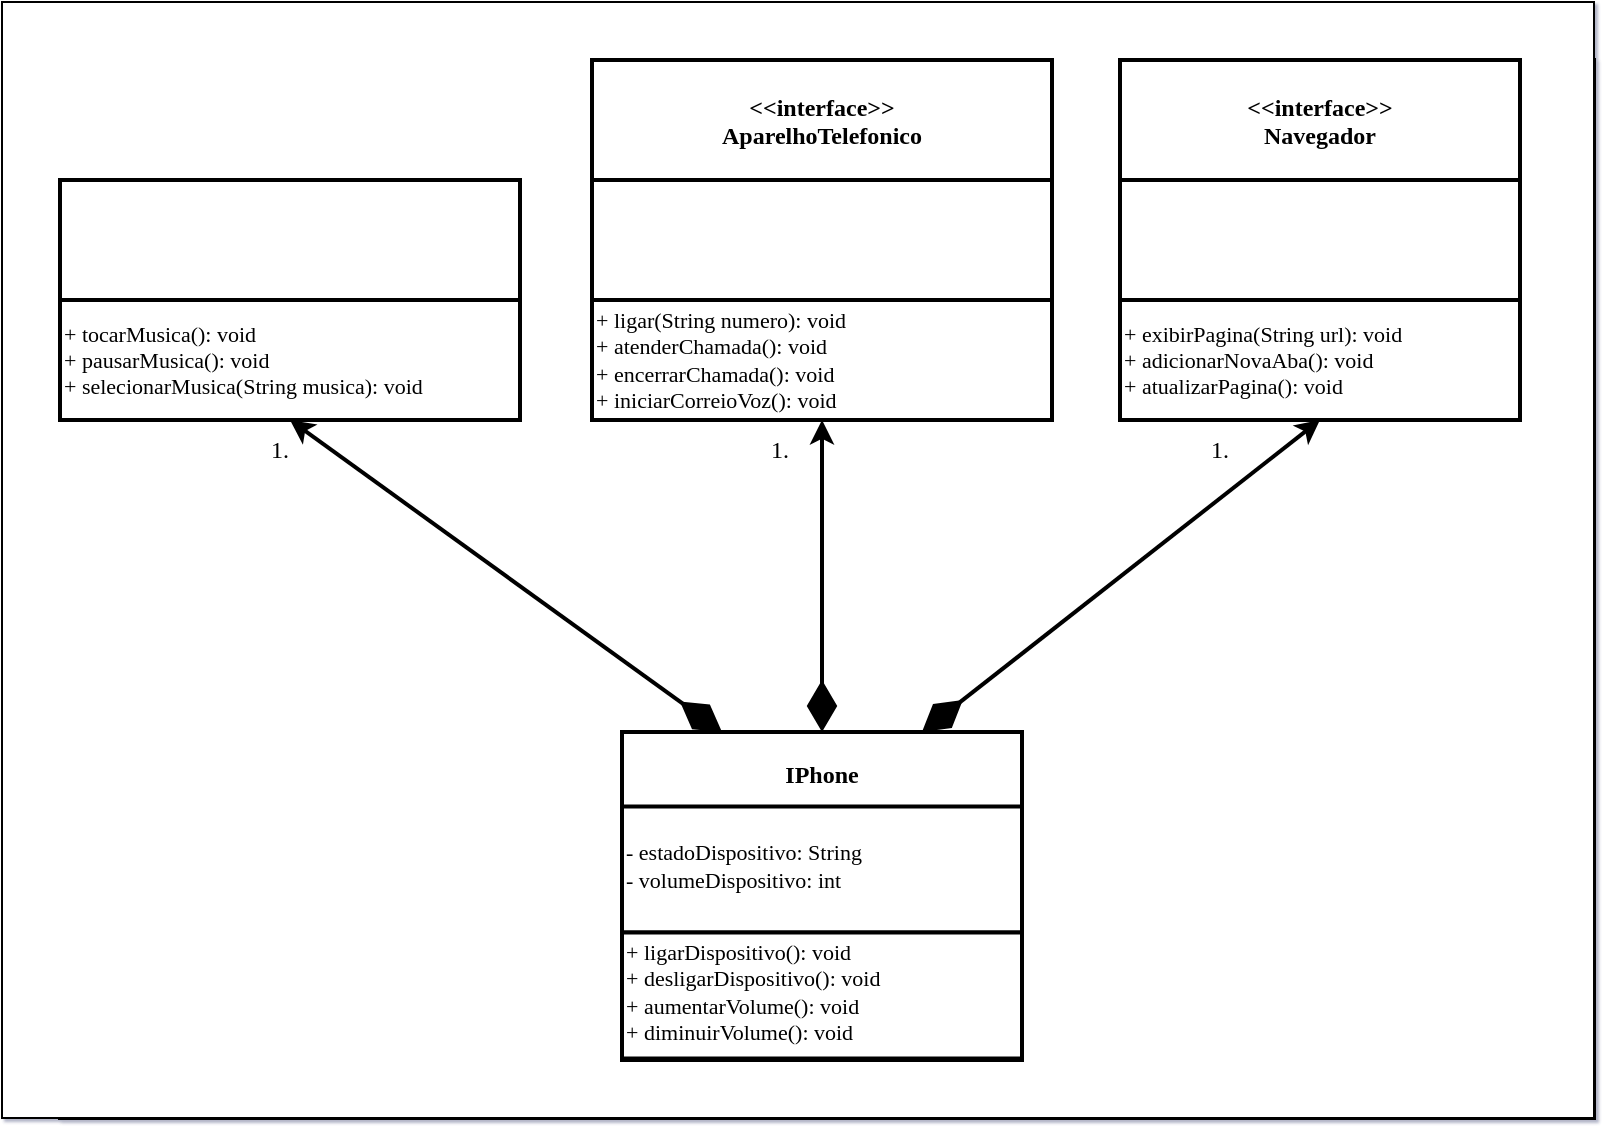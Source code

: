 <mxfile>
    <diagram id="qJbw2j9B7ppGZLjYoXpy" name="Página-1">
        <mxGraphModel dx="552" dy="475" grid="0" gridSize="10" guides="1" tooltips="1" connect="1" arrows="1" fold="1" page="1" pageScale="1" pageWidth="827" pageHeight="1169" background="#ffffff" math="0" shadow="1">
            <root>
                <mxCell id="0"/>
                <mxCell id="1" parent="0"/>
                <mxCell id="2" value="&lt;&lt;interface&gt;&gt;&#10;ReprodutorMusical" style="swimlane;startSize=60;fontStyle=1;fillColor=#FFFFFF;strokeColor=#000000;fontColor=#000000;fontFamily=Tahoma;strokeWidth=2;" parent="1" vertex="1">
                    <mxGeometry x="49" y="335" width="767" height="529" as="geometry"/>
                </mxCell>
                <mxCell id="47" value="" style="rounded=0;whiteSpace=wrap;html=1;fillColor=#FFFFFF;" vertex="1" parent="2">
                    <mxGeometry x="-29" y="-29" width="796" height="558" as="geometry"/>
                </mxCell>
                <mxCell id="17" value="&lt;span style=&quot;color: rgba(0, 0, 0, 0); font-family: monospace; font-size: 0px; text-align: start;&quot;&gt;%3CmxGraphModel%3E%3Croot%3E%3CmxCell%20id%3D%220%22%2F%3E%3CmxCell%20id%3D%221%22%20parent%3D%220%22%2F%3E%3CmxCell%20id%3D%222%22%20value%3D%22%26lt%3B%26lt%3Binterface%26gt%3B%26gt%3B%26%2310%3BNavegador%22%20style%3D%22swimlane%3BstartSize%3D60%3BfontStyle%3D1%3BfillColor%3D%23f9f7ed%3BstrokeColor%3D%2336393d%3BfontColor%3D%23000000%3BfontFamily%3DTahoma%3B%22%20vertex%3D%221%22%20parent%3D%221%22%3E%3CmxGeometry%20x%3D%22520%22%20y%3D%2240%22%20width%3D%22200%22%20height%3D%22180%22%20as%3D%22geometry%22%2F%3E%3C%2FmxCell%3E%3C%2Froot%3E%3C%2FmxGraphModel%3E&lt;/span&gt;" style="rounded=0;whiteSpace=wrap;html=1;fontFamily=Tahoma;fillColor=#FFFFFF;strokeColor=#000000;strokeWidth=2;" parent="2" vertex="1">
                    <mxGeometry y="120" width="230" height="60" as="geometry"/>
                </mxCell>
                <mxCell id="15" value="&lt;span style=&quot;font-family: monospace; font-size: 0px; text-align: start; background-color: rgb(0, 0, 0);&quot;&gt;&lt;font&gt;ttttt&lt;/font&gt;&lt;/span&gt;" style="rounded=0;whiteSpace=wrap;html=1;fontFamily=Tahoma;fillColor=#FFFFFF;strokeColor=#000000;strokeWidth=2;fontColor=#000000;" parent="2" vertex="1">
                    <mxGeometry y="60" width="230" height="60" as="geometry"/>
                </mxCell>
                <mxCell id="35" value="+ tocarMusica(): void&lt;br style=&quot;font-size: 11px;&quot;&gt;+ pausarMusica(): void&lt;br style=&quot;font-size: 11px;&quot;&gt;+ selecionarMusica(String musica): void&amp;nbsp;" style="text;html=1;strokeColor=none;fillColor=none;align=left;verticalAlign=middle;whiteSpace=wrap;rounded=0;labelBackgroundColor=none;strokeWidth=2;fontFamily=Tahoma;fontColor=#000000;fontSize=11;" parent="2" vertex="1">
                    <mxGeometry y="120" width="230" height="60" as="geometry"/>
                </mxCell>
                <mxCell id="4" value="&lt;&lt;interface&gt;&gt;&#10;AparelhoTelefonico" style="swimlane;startSize=60;fontStyle=1;fillColor=#FFFFFF;strokeColor=#000000;fontColor=#000000;fontFamily=Tahoma;strokeWidth=2;" parent="1" vertex="1">
                    <mxGeometry x="315" y="335" width="230" height="180" as="geometry"/>
                </mxCell>
                <mxCell id="18" value="&lt;span style=&quot;color: rgba(0, 0, 0, 0); font-family: monospace; font-size: 0px; text-align: start;&quot;&gt;%3CmxGraphModel%3E%3Croot%3E%3CmxCell%20id%3D%220%22%2F%3E%3CmxCell%20id%3D%221%22%20parent%3D%220%22%2F%3E%3CmxCell%20id%3D%222%22%20value%3D%22%26lt%3B%26lt%3Binterface%26gt%3B%26gt%3B%26%2310%3BNavegador%22%20style%3D%22swimlane%3BstartSize%3D60%3BfontStyle%3D1%3BfillColor%3D%23f9f7ed%3BstrokeColor%3D%2336393d%3BfontColor%3D%23000000%3BfontFamily%3DTahoma%3B%22%20vertex%3D%221%22%20parent%3D%221%22%3E%3CmxGeometry%20x%3D%22520%22%20y%3D%2240%22%20width%3D%22200%22%20height%3D%22180%22%20as%3D%22geometry%22%2F%3E%3C%2FmxCell%3E%3C%2Froot%3E%3C%2FmxGraphModel%3E&lt;/span&gt;" style="rounded=0;whiteSpace=wrap;html=1;fontFamily=Tahoma;fillColor=#FFFFFF;strokeColor=#000000;strokeWidth=2;" parent="4" vertex="1">
                    <mxGeometry y="60" width="230" height="60" as="geometry"/>
                </mxCell>
                <mxCell id="19" value="&lt;span style=&quot;color: rgba(0, 0, 0, 0); font-family: monospace; font-size: 0px; text-align: start;&quot;&gt;%3CmxGraphModel%3E%3Croot%3E%3CmxCell%20id%3D%220%22%2F%3E%3CmxCell%20id%3D%221%22%20parent%3D%220%22%2F%3E%3CmxCell%20id%3D%222%22%20value%3D%22%26lt%3B%26lt%3Binterface%26gt%3B%26gt%3B%26%2310%3BNavegador%22%20style%3D%22swimlane%3BstartSize%3D60%3BfontStyle%3D1%3BfillColor%3D%23f9f7ed%3BstrokeColor%3D%2336393d%3BfontColor%3D%23000000%3BfontFamily%3DTahoma%3B%22%20vertex%3D%221%22%20parent%3D%221%22%3E%3CmxGeometry%20x%3D%22520%22%20y%3D%2240%22%20width%3D%22200%22%20height%3D%22180%22%20as%3D%22geometry%22%2F%3E%3C%2FmxCell%3E%3C%2Froot%3E%3C%2FmxGraphModel%3E&lt;/span&gt;" style="rounded=0;whiteSpace=wrap;html=1;fontFamily=Tahoma;fillColor=#FFFFFF;strokeColor=#000000;strokeWidth=2;" parent="4" vertex="1">
                    <mxGeometry y="120" width="230" height="60" as="geometry"/>
                </mxCell>
                <mxCell id="36" value="+ ligar(String numero): void&lt;br style=&quot;font-size: 11px;&quot;&gt;+ atenderChamada(): void&lt;br style=&quot;font-size: 11px;&quot;&gt;+ encerrarChamada(): void&lt;br style=&quot;font-size: 11px;&quot;&gt;+ iniciarCorreioVoz(): void&amp;nbsp;" style="text;html=1;strokeColor=none;fillColor=none;align=left;verticalAlign=middle;whiteSpace=wrap;rounded=0;labelBackgroundColor=none;strokeWidth=2;fontFamily=Tahoma;fontColor=#000000;fontSize=11;" parent="4" vertex="1">
                    <mxGeometry y="120" width="230" height="60" as="geometry"/>
                </mxCell>
                <mxCell id="5" value="&lt;&lt;interface&gt;&gt;&#10;Navegador" style="swimlane;startSize=60;fontStyle=1;fillColor=#FFFFFF;strokeColor=#000000;fontColor=#000000;fontFamily=Tahoma;strokeWidth=2;" parent="1" vertex="1">
                    <mxGeometry x="579" y="335" width="200" height="180" as="geometry"/>
                </mxCell>
                <mxCell id="20" value="&lt;span style=&quot;color: rgba(0, 0, 0, 0); font-family: monospace; font-size: 0px; text-align: start;&quot;&gt;%3CmxGraphModel%3E%3Croot%3E%3CmxCell%20id%3D%220%22%2F%3E%3CmxCell%20id%3D%221%22%20parent%3D%220%22%2F%3E%3CmxCell%20id%3D%222%22%20value%3D%22%26lt%3B%26lt%3Binterface%26gt%3B%26gt%3B%26%2310%3BNavegador%22%20style%3D%22swimlane%3BstartSize%3D60%3BfontStyle%3D1%3BfillColor%3D%23f9f7ed%3BstrokeColor%3D%2336393d%3BfontColor%3D%23000000%3BfontFamily%3DTahoma%3B%22%20vertex%3D%221%22%20parent%3D%221%22%3E%3CmxGeometry%20x%3D%22520%22%20y%3D%2240%22%20width%3D%22200%22%20height%3D%22180%22%20as%3D%22geometry%22%2F%3E%3C%2FmxCell%3E%3C%2Froot%3E%3C%2FmxGraphModel%3E&lt;/span&gt;" style="rounded=0;whiteSpace=wrap;html=1;fontFamily=Tahoma;fillColor=#FFFFFF;strokeColor=#000000;strokeWidth=2;" parent="5" vertex="1">
                    <mxGeometry y="60" width="200" height="60" as="geometry"/>
                </mxCell>
                <mxCell id="21" value="&lt;span style=&quot;color: rgba(0, 0, 0, 0); font-family: monospace; font-size: 0px; text-align: start;&quot;&gt;%3CmxGraphModel%3E%3Croot%3E%3CmxCell%20id%3D%220%22%2F%3E%3CmxCell%20id%3D%221%22%20parent%3D%220%22%2F%3E%3CmxCell%20id%3D%222%22%20value%3D%22%26lt%3B%26lt%3Binterface%26gt%3B%26gt%3B%26%2310%3BNavegador%22%20style%3D%22swimlane%3BstartSize%3D60%3BfontStyle%3D1%3BfillColor%3D%23f9f7ed%3BstrokeColor%3D%2336393d%3BfontColor%3D%23000000%3BfontFamily%3DTahoma%3B%22%20vertex%3D%221%22%20parent%3D%221%22%3E%3CmxGeometry%20x%3D%22520%22%20y%3D%2240%22%20width%3D%22200%22%20height%3D%22180%22%20as%3D%22geometry%22%2F%3E%3C%2FmxCell%3E%3C%2Froot%3E%3C%2FmxGraphModel%3E&lt;/span&gt;" style="rounded=0;whiteSpace=wrap;html=1;fontFamily=Tahoma;fillColor=#FFFFFF;strokeColor=#000000;strokeWidth=2;" parent="5" vertex="1">
                    <mxGeometry y="120" width="200" height="60" as="geometry"/>
                </mxCell>
                <mxCell id="37" value="+ exibirPagina(String url): void&lt;br style=&quot;font-size: 11px;&quot;&gt;+ adicionarNovaAba(): void&lt;br style=&quot;font-size: 11px;&quot;&gt;+ atualizarPagina(): void&amp;nbsp;" style="text;html=1;strokeColor=none;fillColor=none;align=left;verticalAlign=middle;whiteSpace=wrap;rounded=0;labelBackgroundColor=none;strokeWidth=2;fontFamily=Tahoma;fontColor=#000000;fontSize=11;" parent="5" vertex="1">
                    <mxGeometry y="120" width="200" height="60" as="geometry"/>
                </mxCell>
                <mxCell id="7" style="edgeStyle=none;html=1;fontFamily=Tahoma;fontColor=#000000;strokeColor=#000000;strokeWidth=2;startArrow=diamondThin;startFill=1;startSize=20;entryX=0.5;entryY=1;entryDx=0;entryDy=0;" parent="1" source="6" target="36" edge="1">
                    <mxGeometry relative="1" as="geometry">
                        <mxPoint x="419" y="575" as="targetPoint"/>
                    </mxGeometry>
                </mxCell>
                <mxCell id="8" style="edgeStyle=none;html=1;fontFamily=Tahoma;fontColor=#000000;strokeWidth=2;strokeColor=#000000;entryX=0.5;entryY=1;entryDx=0;entryDy=0;endArrow=classic;endFill=1;startArrow=diamondThin;startFill=1;exitX=0.75;exitY=0;exitDx=0;exitDy=0;startSize=20;" parent="1" source="6" target="21" edge="1">
                    <mxGeometry relative="1" as="geometry">
                        <mxPoint x="669" y="575" as="targetPoint"/>
                        <mxPoint x="559" y="665" as="sourcePoint"/>
                    </mxGeometry>
                </mxCell>
                <mxCell id="9" style="edgeStyle=none;html=1;entryX=0.5;entryY=1;entryDx=0;entryDy=0;fontFamily=Tahoma;fontColor=#000000;exitX=0.25;exitY=0;exitDx=0;exitDy=0;strokeColor=#000000;strokeWidth=2;startArrow=diamondThin;startFill=1;sourcePerimeterSpacing=0;targetPerimeterSpacing=0;startSize=20;" parent="1" source="6" target="35" edge="1">
                    <mxGeometry relative="1" as="geometry"/>
                </mxCell>
                <mxCell id="6" value="IPhone" style="swimlane;startSize=41;fontStyle=1;fillColor=#FFFFFF;strokeColor=#000000;fontColor=#000000;fontFamily=Tahoma;strokeWidth=2;" parent="1" vertex="1">
                    <mxGeometry x="330" y="671" width="200" height="164" as="geometry"/>
                </mxCell>
                <mxCell id="31" value="&lt;span style=&quot;color: rgba(0, 0, 0, 0); font-family: monospace; font-size: 0px; text-align: start;&quot;&gt;%3CmxGraphModel%3E%3Croot%3E%3CmxCell%20id%3D%220%22%2F%3E%3CmxCell%20id%3D%221%22%20parent%3D%220%22%2F%3E%3CmxCell%20id%3D%222%22%20value%3D%22%26lt%3B%26lt%3Binterface%26gt%3B%26gt%3B%26%2310%3BNavegador%22%20style%3D%22swimlane%3BstartSize%3D60%3BfontStyle%3D1%3BfillColor%3D%23f9f7ed%3BstrokeColor%3D%2336393d%3BfontColor%3D%23000000%3BfontFamily%3DTahoma%3B%22%20vertex%3D%221%22%20parent%3D%221%22%3E%3CmxGeometry%20x%3D%22520%22%20y%3D%2240%22%20width%3D%22200%22%20height%3D%22180%22%20as%3D%22geometry%22%2F%3E%3C%2FmxCell%3E%3C%2Froot%3E%3C%2FmxGraphModel%3E&lt;/span&gt;" style="rounded=0;whiteSpace=wrap;html=1;fontFamily=Tahoma;fillColor=#FFFFFF;strokeColor=#000000;strokeWidth=2;" parent="6" vertex="1">
                    <mxGeometry y="37.25" width="200" height="63" as="geometry"/>
                </mxCell>
                <mxCell id="40" value="&lt;span style=&quot;color: rgba(0, 0, 0, 0); font-family: monospace; font-size: 0px; text-align: start;&quot;&gt;%3CmxGraphModel%3E%3Croot%3E%3CmxCell%20id%3D%220%22%2F%3E%3CmxCell%20id%3D%221%22%20parent%3D%220%22%2F%3E%3CmxCell%20id%3D%222%22%20value%3D%22%26lt%3B%26lt%3Binterface%26gt%3B%26gt%3B%26%2310%3BNavegador%22%20style%3D%22swimlane%3BstartSize%3D60%3BfontStyle%3D1%3BfillColor%3D%23f9f7ed%3BstrokeColor%3D%2336393d%3BfontColor%3D%23000000%3BfontFamily%3DTahoma%3B%22%20vertex%3D%221%22%20parent%3D%221%22%3E%3CmxGeometry%20x%3D%22520%22%20y%3D%2240%22%20width%3D%22200%22%20height%3D%22180%22%20as%3D%22geometry%22%2F%3E%3C%2FmxCell%3E%3C%2Froot%3E%3C%2FmxGraphModel%3E&lt;/span&gt;" style="rounded=0;whiteSpace=wrap;html=1;fontFamily=Tahoma;fillColor=#FFFFFF;strokeColor=#000000;strokeWidth=2;" parent="6" vertex="1">
                    <mxGeometry y="100.25" width="200" height="63" as="geometry"/>
                </mxCell>
                <mxCell id="39" value="+ ligarDispositivo(): void&lt;br&gt;+ desligarDispositivo(): void&lt;br style=&quot;font-size: 11px;&quot;&gt;+ aumentarVolume(): void&lt;br style=&quot;font-size: 11px;&quot;&gt;+ diminuirVolume(): void&amp;nbsp;" style="text;html=1;strokeColor=none;fillColor=none;align=left;verticalAlign=middle;whiteSpace=wrap;rounded=0;labelBackgroundColor=none;strokeWidth=2;fontFamily=Tahoma;fontColor=#000000;fontSize=11;" parent="6" vertex="1">
                    <mxGeometry y="100.25" width="200" height="60" as="geometry"/>
                </mxCell>
                <mxCell id="45" value="- estadoDispositivo: String&lt;br&gt;- volumeDispositivo: int" style="text;html=1;strokeColor=none;fillColor=none;align=left;verticalAlign=middle;whiteSpace=wrap;rounded=0;labelBackgroundColor=none;strokeWidth=2;fontFamily=Tahoma;fontColor=#000000;fontSize=11;" parent="6" vertex="1">
                    <mxGeometry y="37.25" width="200" height="60" as="geometry"/>
                </mxCell>
                <mxCell id="32" value="1." style="text;html=1;strokeColor=none;fillColor=none;align=center;verticalAlign=middle;whiteSpace=wrap;rounded=0;strokeWidth=2;fontFamily=Tahoma;fontColor=#000000;rotation=0;" parent="1" vertex="1">
                    <mxGeometry x="399" y="515" width="20" height="30" as="geometry"/>
                </mxCell>
                <mxCell id="33" value="1." style="text;html=1;strokeColor=none;fillColor=none;align=center;verticalAlign=middle;whiteSpace=wrap;rounded=0;strokeWidth=2;fontFamily=Tahoma;fontColor=#000000;rotation=0;" parent="1" vertex="1">
                    <mxGeometry x="149" y="515" width="20" height="30" as="geometry"/>
                </mxCell>
                <mxCell id="34" value="1." style="text;html=1;strokeColor=none;fillColor=none;align=center;verticalAlign=middle;whiteSpace=wrap;rounded=0;strokeWidth=2;fontFamily=Tahoma;fontColor=#000000;rotation=0;" parent="1" vertex="1">
                    <mxGeometry x="619" y="515" width="20" height="30" as="geometry"/>
                </mxCell>
            </root>
        </mxGraphModel>
    </diagram>
</mxfile>